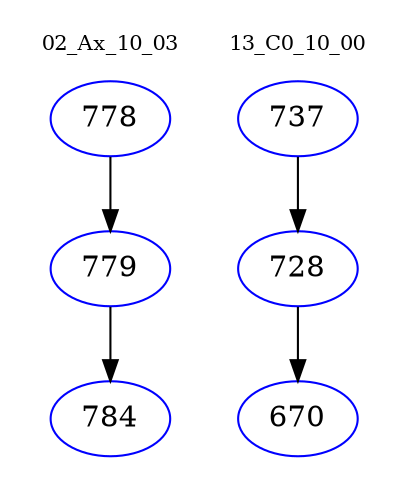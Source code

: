 digraph{
subgraph cluster_0 {
color = white
label = "02_Ax_10_03";
fontsize=10;
T0_778 [label="778", color="blue"]
T0_778 -> T0_779 [color="black"]
T0_779 [label="779", color="blue"]
T0_779 -> T0_784 [color="black"]
T0_784 [label="784", color="blue"]
}
subgraph cluster_1 {
color = white
label = "13_C0_10_00";
fontsize=10;
T1_737 [label="737", color="blue"]
T1_737 -> T1_728 [color="black"]
T1_728 [label="728", color="blue"]
T1_728 -> T1_670 [color="black"]
T1_670 [label="670", color="blue"]
}
}
